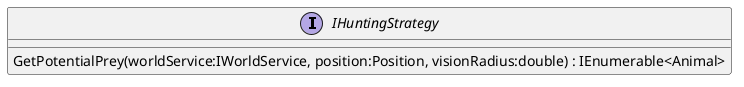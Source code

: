 @startuml
interface IHuntingStrategy {
    GetPotentialPrey(worldService:IWorldService, position:Position, visionRadius:double) : IEnumerable<Animal>
}
@enduml
